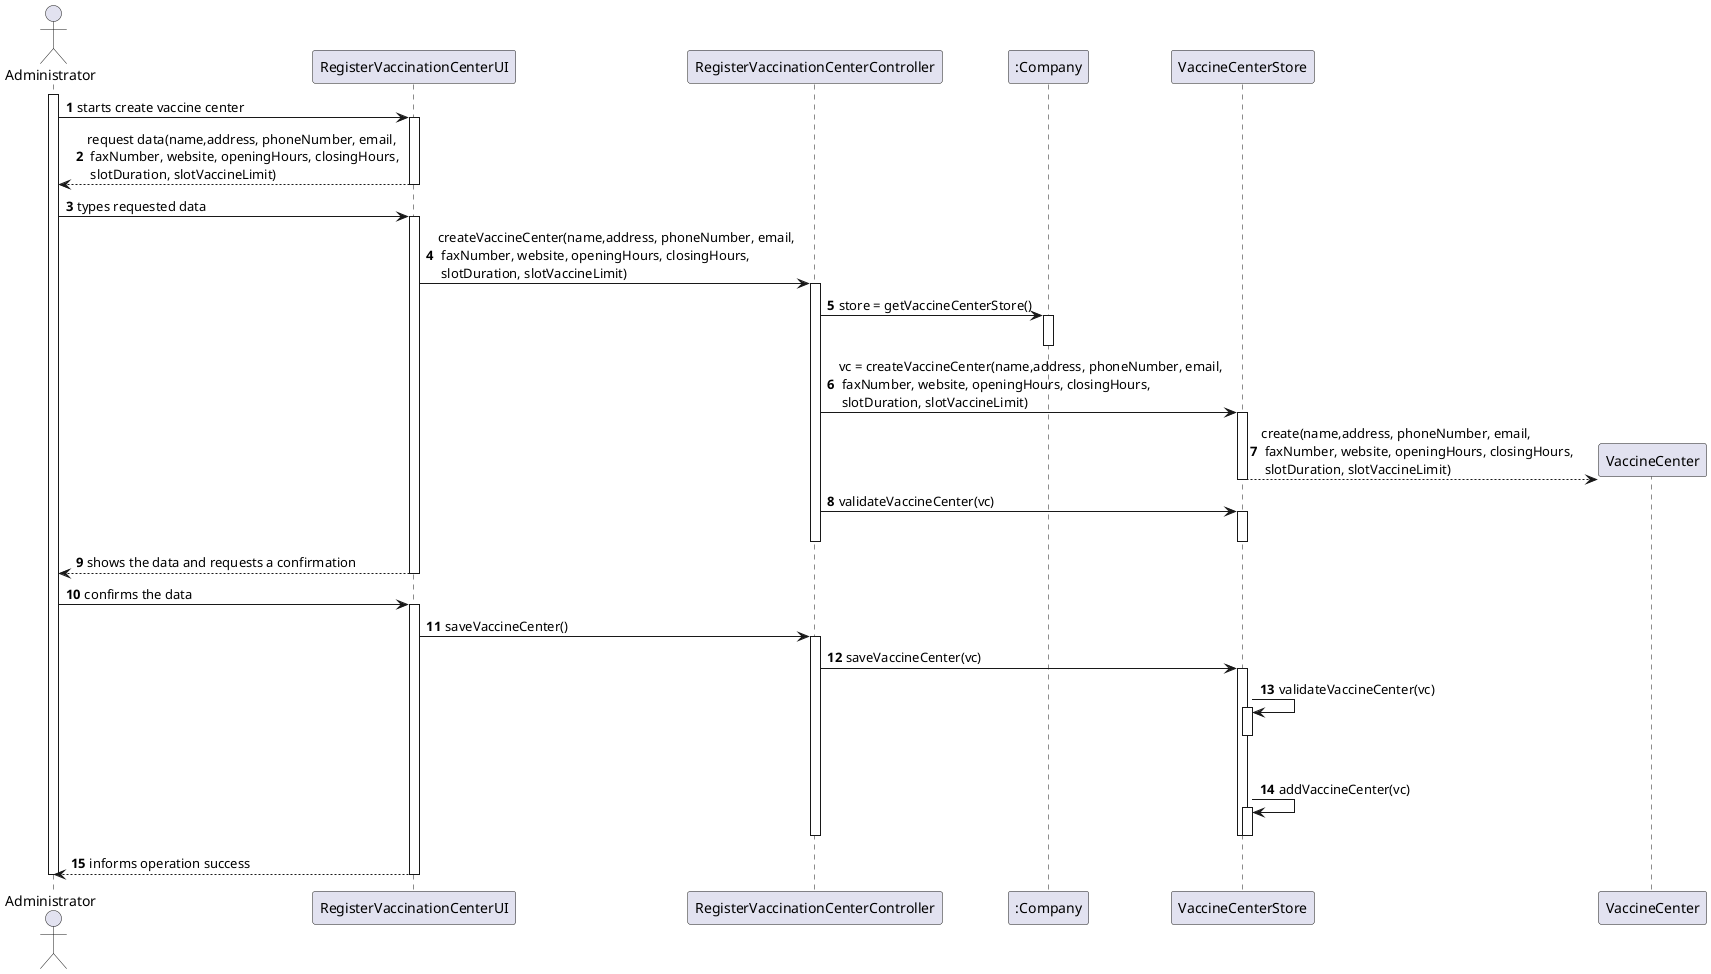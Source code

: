 @startuml
autonumber
actor "Administrator" as ADM

participant "RegisterVaccinationCenterUI" as UI
participant "RegisterVaccinationCenterController" as CTRL
participant ":Company" as CMP
participant "VaccineCenterStore" as VCS
participant "VaccineCenter" as VC

activate ADM
ADM -> UI : starts create vaccine center
activate UI
UI --> ADM : request data(name,address, phoneNumber, email, \n faxNumber, website, openingHours, closingHours, \n slotDuration, slotVaccineLimit)
deactivate UI

ADM -> UI : types requested data
activate UI

UI -> CTRL : createVaccineCenter(name,address, phoneNumber, email, \n faxNumber, website, openingHours, closingHours, \n slotDuration, slotVaccineLimit)
activate CTRL

CTRL -> CMP : store = getVaccineCenterStore()
activate CMP
deactivate CMP

CTRL -> VCS : vc = createVaccineCenter(name,address, phoneNumber, email, \n faxNumber, website, openingHours, closingHours, \n slotDuration, slotVaccineLimit)
activate VCS
VCS --> VC** : create(name,address, phoneNumber, email, \n faxNumber, website, openingHours, closingHours, \n slotDuration, slotVaccineLimit)

deactivate VCS

CTRL -> VCS : validateVaccineCenter(vc)
activate VCS
deactivate VCS

deactivate CMP
deactivate CTRL

UI --> ADM : shows the data and requests a confirmation
deactivate UI

ADM -> UI : confirms the data
activate UI
UI -> CTRL : saveVaccineCenter()
activate CTRL

CTRL -> VCS : saveVaccineCenter(vc)
activate VCS

VCS -> VCS: validateVaccineCenter(vc)
activate VCS
deactivate VCS
|||
VCS -> VCS: addVaccineCenter(vc)
activate VCS
deactivate VCS

deactivate VCS
deactivate CTRL
UI --> ADM : informs operation success
deactivate UI
deactivate ADM



@enduml